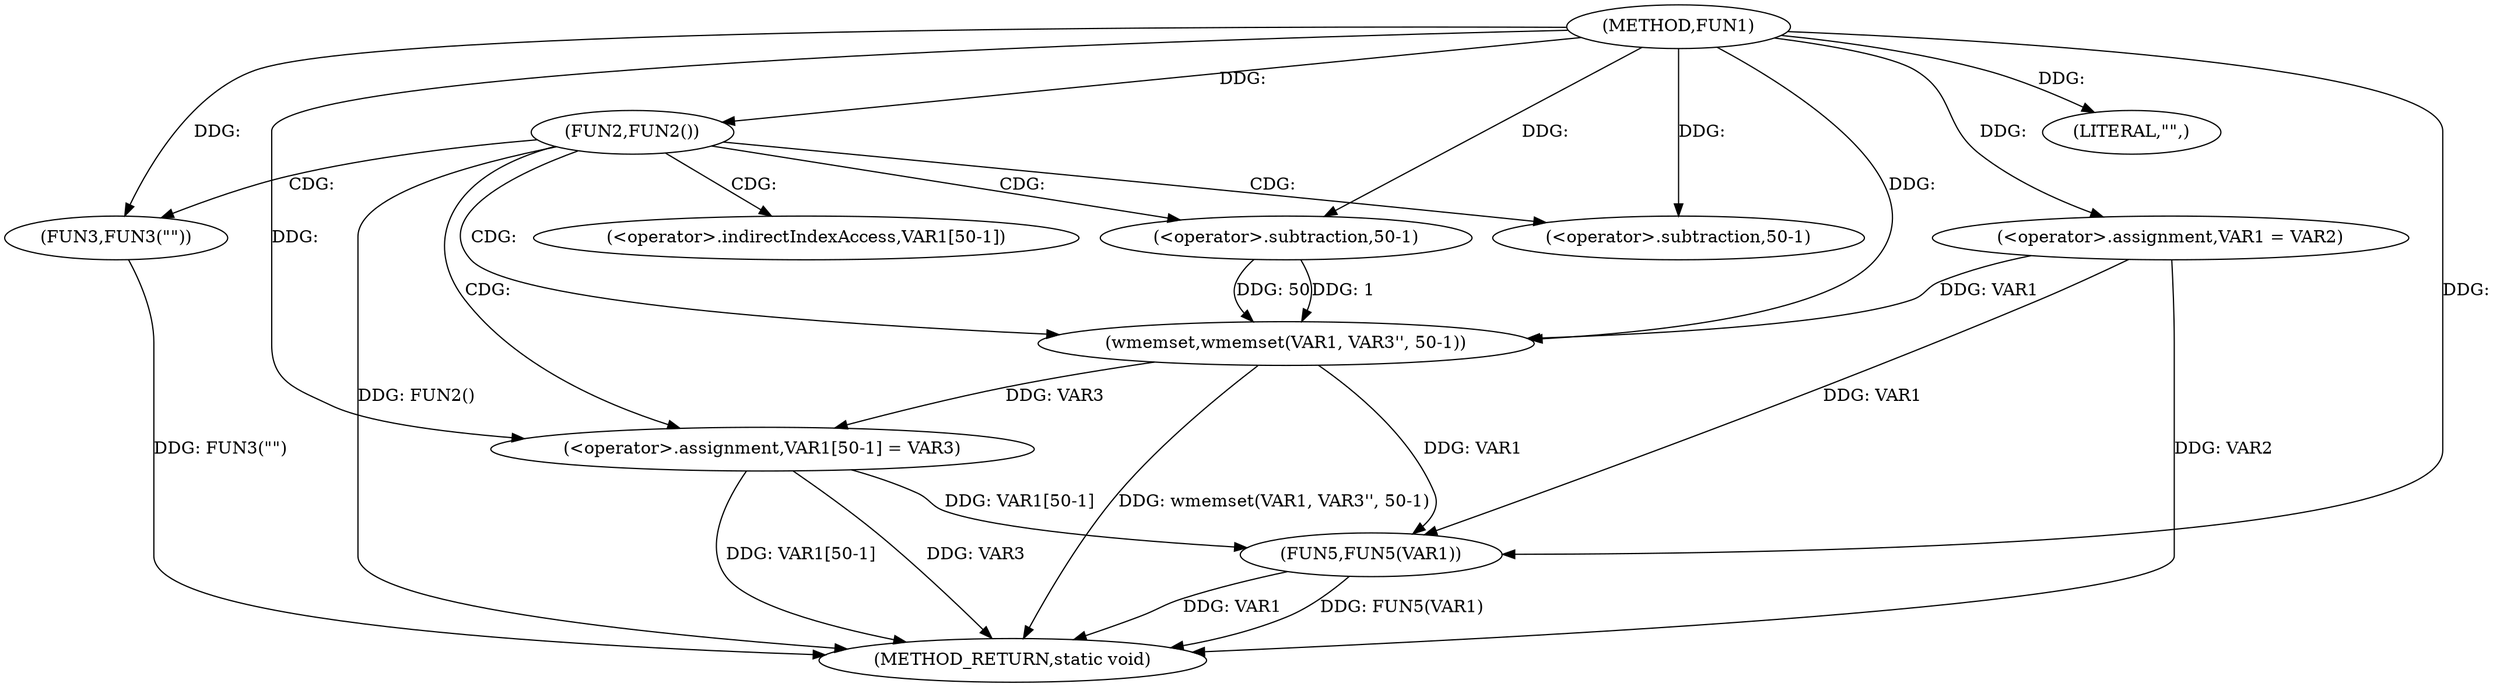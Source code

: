 digraph FUN1 {  
"1000100" [label = "(METHOD,FUN1)" ]
"1000131" [label = "(METHOD_RETURN,static void)" ]
"1000104" [label = "(<operator>.assignment,VAR1 = VAR2)" ]
"1000108" [label = "(FUN2,FUN2())" ]
"1000110" [label = "(FUN3,FUN3(\"\"))" ]
"1000114" [label = "(wmemset,wmemset(VAR1, VAR3'', 50-1))" ]
"1000117" [label = "(<operator>.subtraction,50-1)" ]
"1000120" [label = "(<operator>.assignment,VAR1[50-1] = VAR3)" ]
"1000123" [label = "(<operator>.subtraction,50-1)" ]
"1000128" [label = "(LITERAL,\"\",)" ]
"1000129" [label = "(FUN5,FUN5(VAR1))" ]
"1000121" [label = "(<operator>.indirectIndexAccess,VAR1[50-1])" ]
  "1000108" -> "1000131"  [ label = "DDG: FUN2()"] 
  "1000114" -> "1000131"  [ label = "DDG: wmemset(VAR1, VAR3'', 50-1)"] 
  "1000129" -> "1000131"  [ label = "DDG: FUN5(VAR1)"] 
  "1000120" -> "1000131"  [ label = "DDG: VAR1[50-1]"] 
  "1000104" -> "1000131"  [ label = "DDG: VAR2"] 
  "1000129" -> "1000131"  [ label = "DDG: VAR1"] 
  "1000120" -> "1000131"  [ label = "DDG: VAR3"] 
  "1000110" -> "1000131"  [ label = "DDG: FUN3(\"\")"] 
  "1000100" -> "1000104"  [ label = "DDG: "] 
  "1000100" -> "1000108"  [ label = "DDG: "] 
  "1000100" -> "1000110"  [ label = "DDG: "] 
  "1000104" -> "1000114"  [ label = "DDG: VAR1"] 
  "1000100" -> "1000114"  [ label = "DDG: "] 
  "1000117" -> "1000114"  [ label = "DDG: 50"] 
  "1000117" -> "1000114"  [ label = "DDG: 1"] 
  "1000100" -> "1000117"  [ label = "DDG: "] 
  "1000114" -> "1000120"  [ label = "DDG: VAR3"] 
  "1000100" -> "1000120"  [ label = "DDG: "] 
  "1000100" -> "1000123"  [ label = "DDG: "] 
  "1000100" -> "1000128"  [ label = "DDG: "] 
  "1000104" -> "1000129"  [ label = "DDG: VAR1"] 
  "1000114" -> "1000129"  [ label = "DDG: VAR1"] 
  "1000120" -> "1000129"  [ label = "DDG: VAR1[50-1]"] 
  "1000100" -> "1000129"  [ label = "DDG: "] 
  "1000108" -> "1000110"  [ label = "CDG: "] 
  "1000108" -> "1000121"  [ label = "CDG: "] 
  "1000108" -> "1000123"  [ label = "CDG: "] 
  "1000108" -> "1000114"  [ label = "CDG: "] 
  "1000108" -> "1000120"  [ label = "CDG: "] 
  "1000108" -> "1000117"  [ label = "CDG: "] 
}
